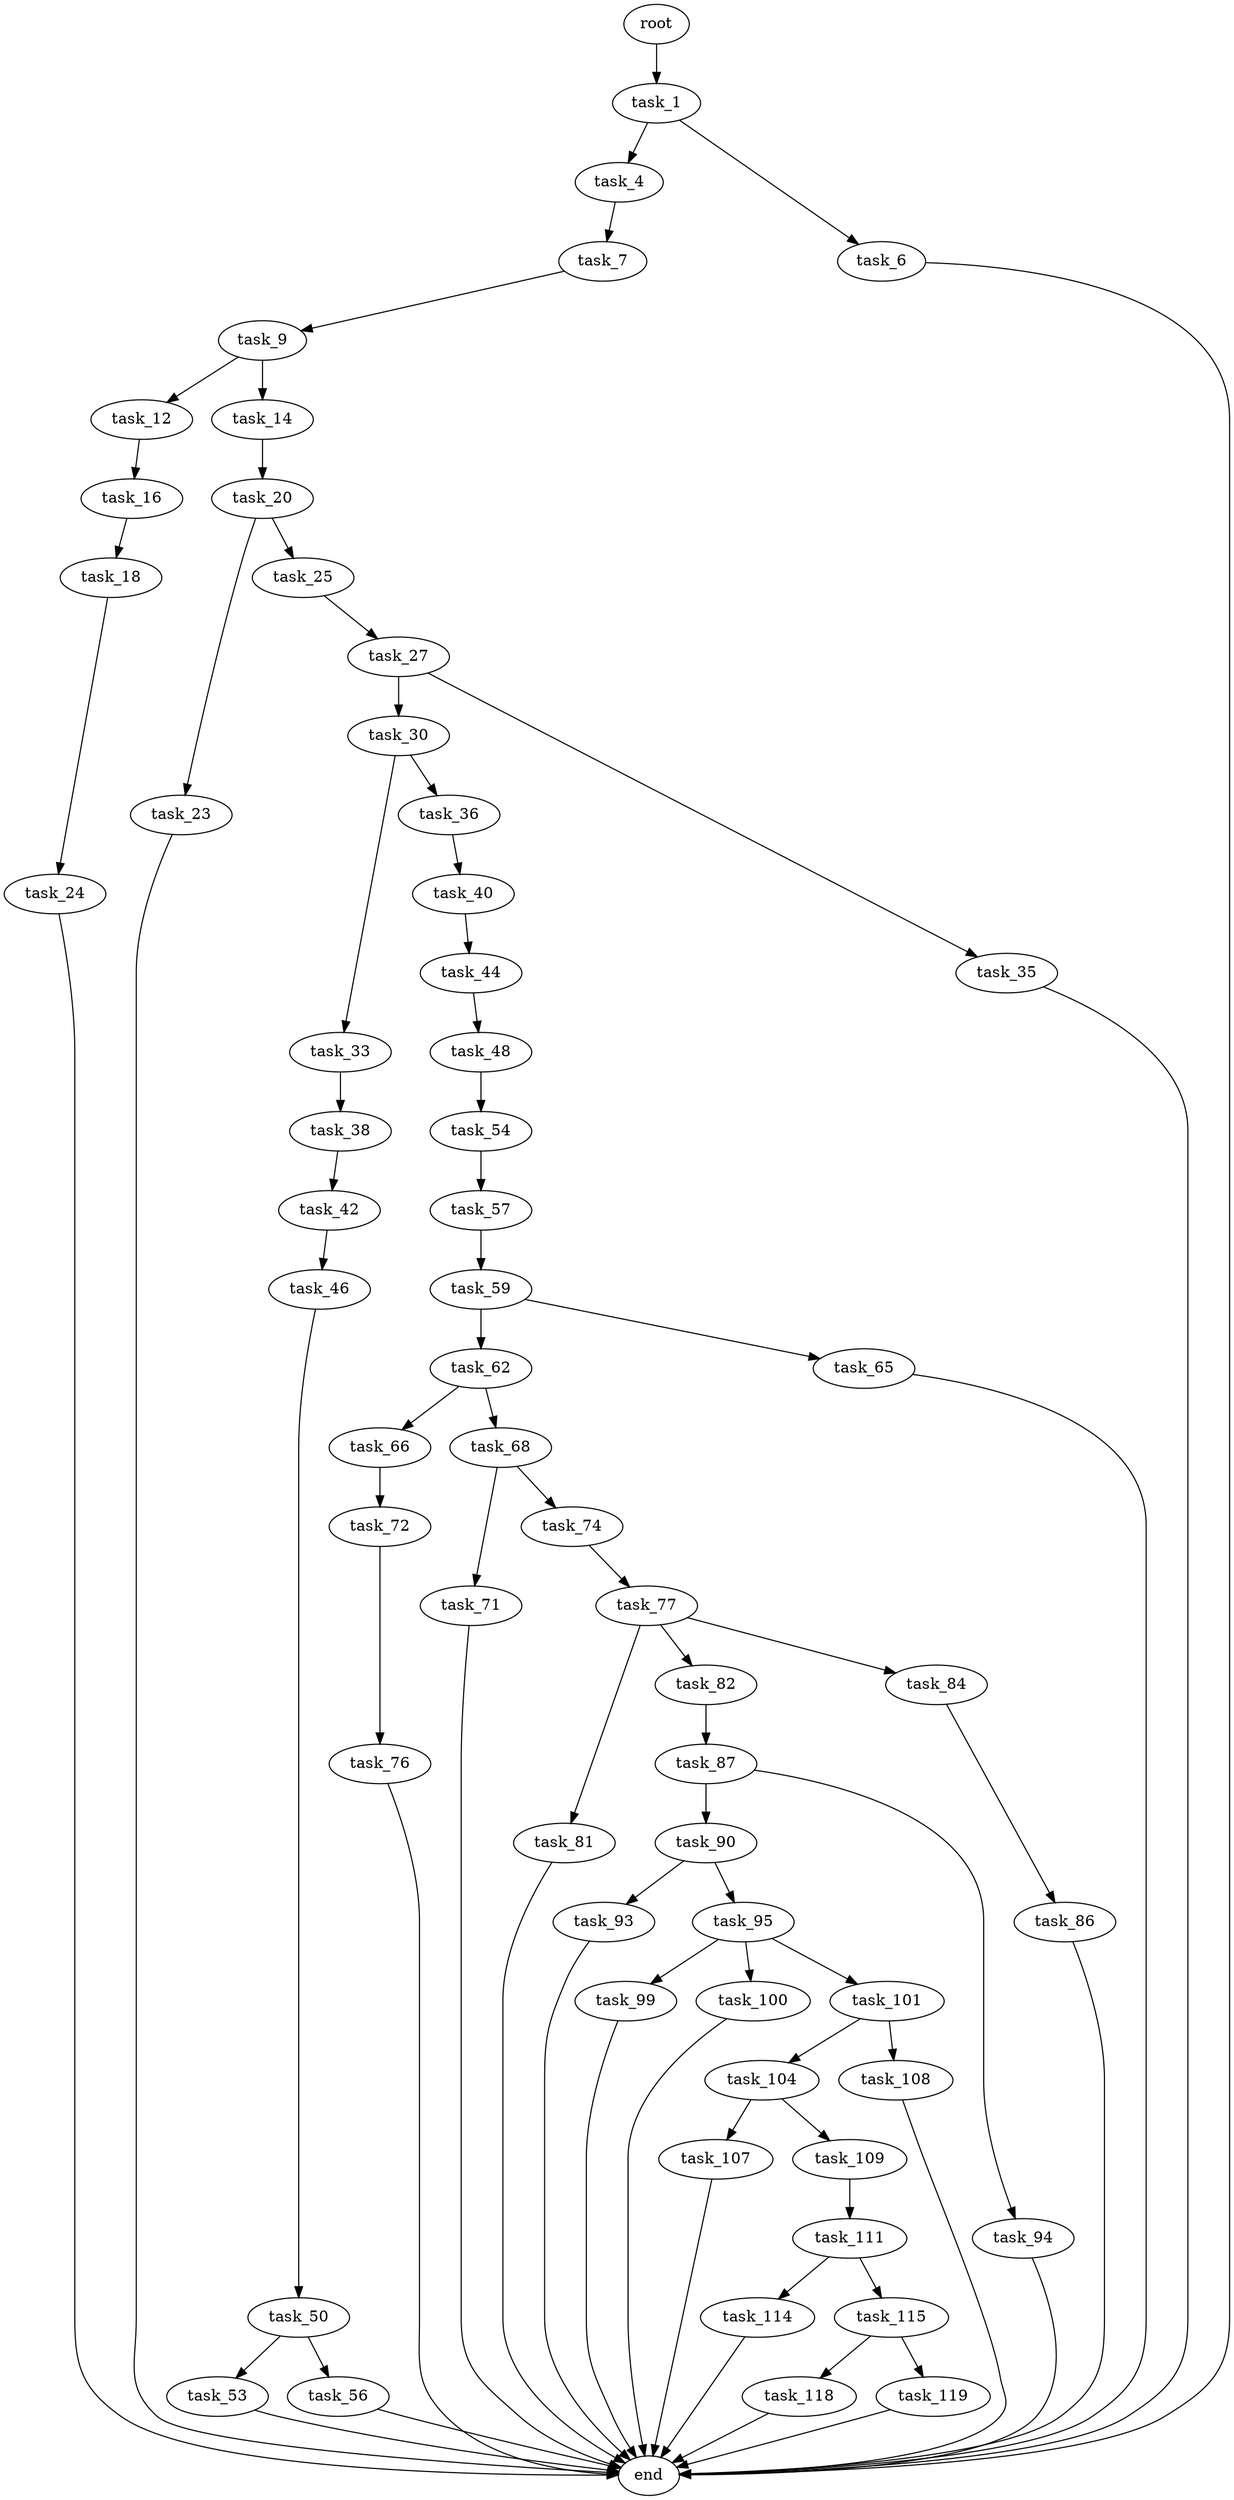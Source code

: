 digraph G {
  root [size="0.000000"];
  task_1 [size="7158169857.000000"];
  task_4 [size="9140164833.000000"];
  task_6 [size="38336793519.000000"];
  task_7 [size="68719476736.000000"];
  end [size="0.000000"];
  task_9 [size="437966874203.000000"];
  task_12 [size="76594987736.000000"];
  task_14 [size="234998478460.000000"];
  task_16 [size="4852090682.000000"];
  task_20 [size="25185606169.000000"];
  task_18 [size="13237857234.000000"];
  task_24 [size="432417627.000000"];
  task_23 [size="368293445632.000000"];
  task_25 [size="11581508804.000000"];
  task_27 [size="368293445632.000000"];
  task_30 [size="28991029248.000000"];
  task_35 [size="424612228.000000"];
  task_33 [size="231928233984.000000"];
  task_36 [size="3076618114.000000"];
  task_38 [size="28991029248.000000"];
  task_40 [size="29849781112.000000"];
  task_42 [size="11733636317.000000"];
  task_44 [size="368293445632.000000"];
  task_46 [size="68719476736.000000"];
  task_48 [size="61590026449.000000"];
  task_50 [size="918611246484.000000"];
  task_54 [size="1902281193.000000"];
  task_53 [size="7720828210.000000"];
  task_56 [size="1073741824000.000000"];
  task_57 [size="549755813888.000000"];
  task_59 [size="782757789696.000000"];
  task_62 [size="874199343451.000000"];
  task_65 [size="12106728661.000000"];
  task_66 [size="86118758736.000000"];
  task_68 [size="116616097746.000000"];
  task_72 [size="231928233984.000000"];
  task_71 [size="68719476736.000000"];
  task_74 [size="261146103278.000000"];
  task_76 [size="1078771852.000000"];
  task_77 [size="1073741824000.000000"];
  task_81 [size="4182629875.000000"];
  task_82 [size="782757789696.000000"];
  task_84 [size="1088518388220.000000"];
  task_87 [size="1285865458835.000000"];
  task_86 [size="820498136699.000000"];
  task_90 [size="643512263264.000000"];
  task_94 [size="21445638536.000000"];
  task_93 [size="5478661784.000000"];
  task_95 [size="1241974280262.000000"];
  task_99 [size="2929031926.000000"];
  task_100 [size="698115106390.000000"];
  task_101 [size="3885487695.000000"];
  task_104 [size="589394015496.000000"];
  task_108 [size="122663176219.000000"];
  task_107 [size="782757789696.000000"];
  task_109 [size="782757789696.000000"];
  task_111 [size="231928233984.000000"];
  task_114 [size="335708315228.000000"];
  task_115 [size="1042809373776.000000"];
  task_118 [size="1321414479755.000000"];
  task_119 [size="131799509929.000000"];

  root -> task_1 [size="1.000000"];
  task_1 -> task_4 [size="679477248.000000"];
  task_1 -> task_6 [size="679477248.000000"];
  task_4 -> task_7 [size="411041792.000000"];
  task_6 -> end [size="1.000000"];
  task_7 -> task_9 [size="134217728.000000"];
  task_9 -> task_12 [size="411041792.000000"];
  task_9 -> task_14 [size="411041792.000000"];
  task_12 -> task_16 [size="75497472.000000"];
  task_14 -> task_20 [size="301989888.000000"];
  task_16 -> task_18 [size="134217728.000000"];
  task_20 -> task_23 [size="838860800.000000"];
  task_20 -> task_25 [size="838860800.000000"];
  task_18 -> task_24 [size="209715200.000000"];
  task_24 -> end [size="1.000000"];
  task_23 -> end [size="1.000000"];
  task_25 -> task_27 [size="411041792.000000"];
  task_27 -> task_30 [size="411041792.000000"];
  task_27 -> task_35 [size="411041792.000000"];
  task_30 -> task_33 [size="75497472.000000"];
  task_30 -> task_36 [size="75497472.000000"];
  task_35 -> end [size="1.000000"];
  task_33 -> task_38 [size="301989888.000000"];
  task_36 -> task_40 [size="301989888.000000"];
  task_38 -> task_42 [size="75497472.000000"];
  task_40 -> task_44 [size="536870912.000000"];
  task_42 -> task_46 [size="209715200.000000"];
  task_44 -> task_48 [size="411041792.000000"];
  task_46 -> task_50 [size="134217728.000000"];
  task_48 -> task_54 [size="209715200.000000"];
  task_50 -> task_53 [size="679477248.000000"];
  task_50 -> task_56 [size="679477248.000000"];
  task_54 -> task_57 [size="75497472.000000"];
  task_53 -> end [size="1.000000"];
  task_56 -> end [size="1.000000"];
  task_57 -> task_59 [size="536870912.000000"];
  task_59 -> task_62 [size="679477248.000000"];
  task_59 -> task_65 [size="679477248.000000"];
  task_62 -> task_66 [size="679477248.000000"];
  task_62 -> task_68 [size="679477248.000000"];
  task_65 -> end [size="1.000000"];
  task_66 -> task_72 [size="134217728.000000"];
  task_68 -> task_71 [size="209715200.000000"];
  task_68 -> task_74 [size="209715200.000000"];
  task_72 -> task_76 [size="301989888.000000"];
  task_71 -> end [size="1.000000"];
  task_74 -> task_77 [size="679477248.000000"];
  task_76 -> end [size="1.000000"];
  task_77 -> task_81 [size="838860800.000000"];
  task_77 -> task_82 [size="838860800.000000"];
  task_77 -> task_84 [size="838860800.000000"];
  task_81 -> end [size="1.000000"];
  task_82 -> task_87 [size="679477248.000000"];
  task_84 -> task_86 [size="838860800.000000"];
  task_87 -> task_90 [size="838860800.000000"];
  task_87 -> task_94 [size="838860800.000000"];
  task_86 -> end [size="1.000000"];
  task_90 -> task_93 [size="838860800.000000"];
  task_90 -> task_95 [size="838860800.000000"];
  task_94 -> end [size="1.000000"];
  task_93 -> end [size="1.000000"];
  task_95 -> task_99 [size="838860800.000000"];
  task_95 -> task_100 [size="838860800.000000"];
  task_95 -> task_101 [size="838860800.000000"];
  task_99 -> end [size="1.000000"];
  task_100 -> end [size="1.000000"];
  task_101 -> task_104 [size="75497472.000000"];
  task_101 -> task_108 [size="75497472.000000"];
  task_104 -> task_107 [size="536870912.000000"];
  task_104 -> task_109 [size="536870912.000000"];
  task_108 -> end [size="1.000000"];
  task_107 -> end [size="1.000000"];
  task_109 -> task_111 [size="679477248.000000"];
  task_111 -> task_114 [size="301989888.000000"];
  task_111 -> task_115 [size="301989888.000000"];
  task_114 -> end [size="1.000000"];
  task_115 -> task_118 [size="838860800.000000"];
  task_115 -> task_119 [size="838860800.000000"];
  task_118 -> end [size="1.000000"];
  task_119 -> end [size="1.000000"];
}
